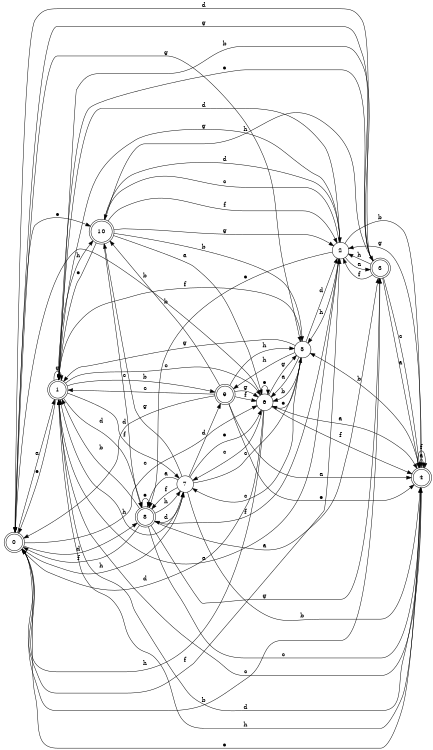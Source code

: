 digraph n9_6 {
__start0 [label="" shape="none"];

rankdir=LR;
size="8,5";

s0 [style="rounded,filled", color="black", fillcolor="white" shape="doublecircle", label="0"];
s1 [style="rounded,filled", color="black", fillcolor="white" shape="doublecircle", label="1"];
s2 [style="filled", color="black", fillcolor="white" shape="circle", label="2"];
s3 [style="rounded,filled", color="black", fillcolor="white" shape="doublecircle", label="3"];
s4 [style="rounded,filled", color="black", fillcolor="white" shape="doublecircle", label="4"];
s5 [style="filled", color="black", fillcolor="white" shape="circle", label="5"];
s6 [style="filled", color="black", fillcolor="white" shape="circle", label="6"];
s7 [style="filled", color="black", fillcolor="white" shape="circle", label="7"];
s8 [style="rounded,filled", color="black", fillcolor="white" shape="doublecircle", label="8"];
s9 [style="rounded,filled", color="black", fillcolor="white" shape="doublecircle", label="9"];
s10 [style="rounded,filled", color="black", fillcolor="white" shape="doublecircle", label="10"];
s0 -> s1 [label="a"];
s0 -> s3 [label="b"];
s0 -> s6 [label="c"];
s0 -> s8 [label="d"];
s0 -> s10 [label="e"];
s0 -> s2 [label="f"];
s0 -> s5 [label="g"];
s0 -> s7 [label="h"];
s1 -> s2 [label="a"];
s1 -> s9 [label="b"];
s1 -> s6 [label="c"];
s1 -> s8 [label="d"];
s1 -> s0 [label="e"];
s1 -> s7 [label="f"];
s1 -> s1 [label="g"];
s1 -> s10 [label="h"];
s2 -> s3 [label="a"];
s2 -> s4 [label="b"];
s2 -> s10 [label="c"];
s2 -> s1 [label="d"];
s2 -> s8 [label="e"];
s2 -> s8 [label="f"];
s2 -> s1 [label="g"];
s2 -> s5 [label="h"];
s3 -> s4 [label="a"];
s3 -> s1 [label="b"];
s3 -> s4 [label="c"];
s3 -> s0 [label="d"];
s3 -> s1 [label="e"];
s3 -> s2 [label="f"];
s3 -> s0 [label="g"];
s3 -> s2 [label="h"];
s4 -> s4 [label="a"];
s4 -> s5 [label="b"];
s4 -> s1 [label="c"];
s4 -> s1 [label="d"];
s4 -> s0 [label="e"];
s4 -> s4 [label="f"];
s4 -> s2 [label="g"];
s4 -> s1 [label="h"];
s5 -> s6 [label="a"];
s5 -> s6 [label="b"];
s5 -> s7 [label="c"];
s5 -> s2 [label="d"];
s5 -> s6 [label="e"];
s5 -> s1 [label="f"];
s5 -> s1 [label="g"];
s5 -> s9 [label="h"];
s6 -> s4 [label="a"];
s6 -> s0 [label="b"];
s6 -> s7 [label="c"];
s6 -> s0 [label="d"];
s6 -> s6 [label="e"];
s6 -> s4 [label="f"];
s6 -> s5 [label="g"];
s6 -> s0 [label="h"];
s7 -> s8 [label="a"];
s7 -> s4 [label="b"];
s7 -> s5 [label="c"];
s7 -> s9 [label="d"];
s7 -> s6 [label="e"];
s7 -> s8 [label="f"];
s7 -> s10 [label="g"];
s7 -> s1 [label="h"];
s8 -> s3 [label="a"];
s8 -> s1 [label="b"];
s8 -> s4 [label="c"];
s8 -> s7 [label="d"];
s8 -> s8 [label="e"];
s8 -> s0 [label="f"];
s8 -> s3 [label="g"];
s8 -> s7 [label="h"];
s9 -> s4 [label="a"];
s9 -> s10 [label="b"];
s9 -> s1 [label="c"];
s9 -> s0 [label="d"];
s9 -> s4 [label="e"];
s9 -> s6 [label="f"];
s9 -> s6 [label="g"];
s9 -> s5 [label="h"];
s10 -> s6 [label="a"];
s10 -> s5 [label="b"];
s10 -> s8 [label="c"];
s10 -> s2 [label="d"];
s10 -> s1 [label="e"];
s10 -> s2 [label="f"];
s10 -> s2 [label="g"];
s10 -> s3 [label="h"];

}